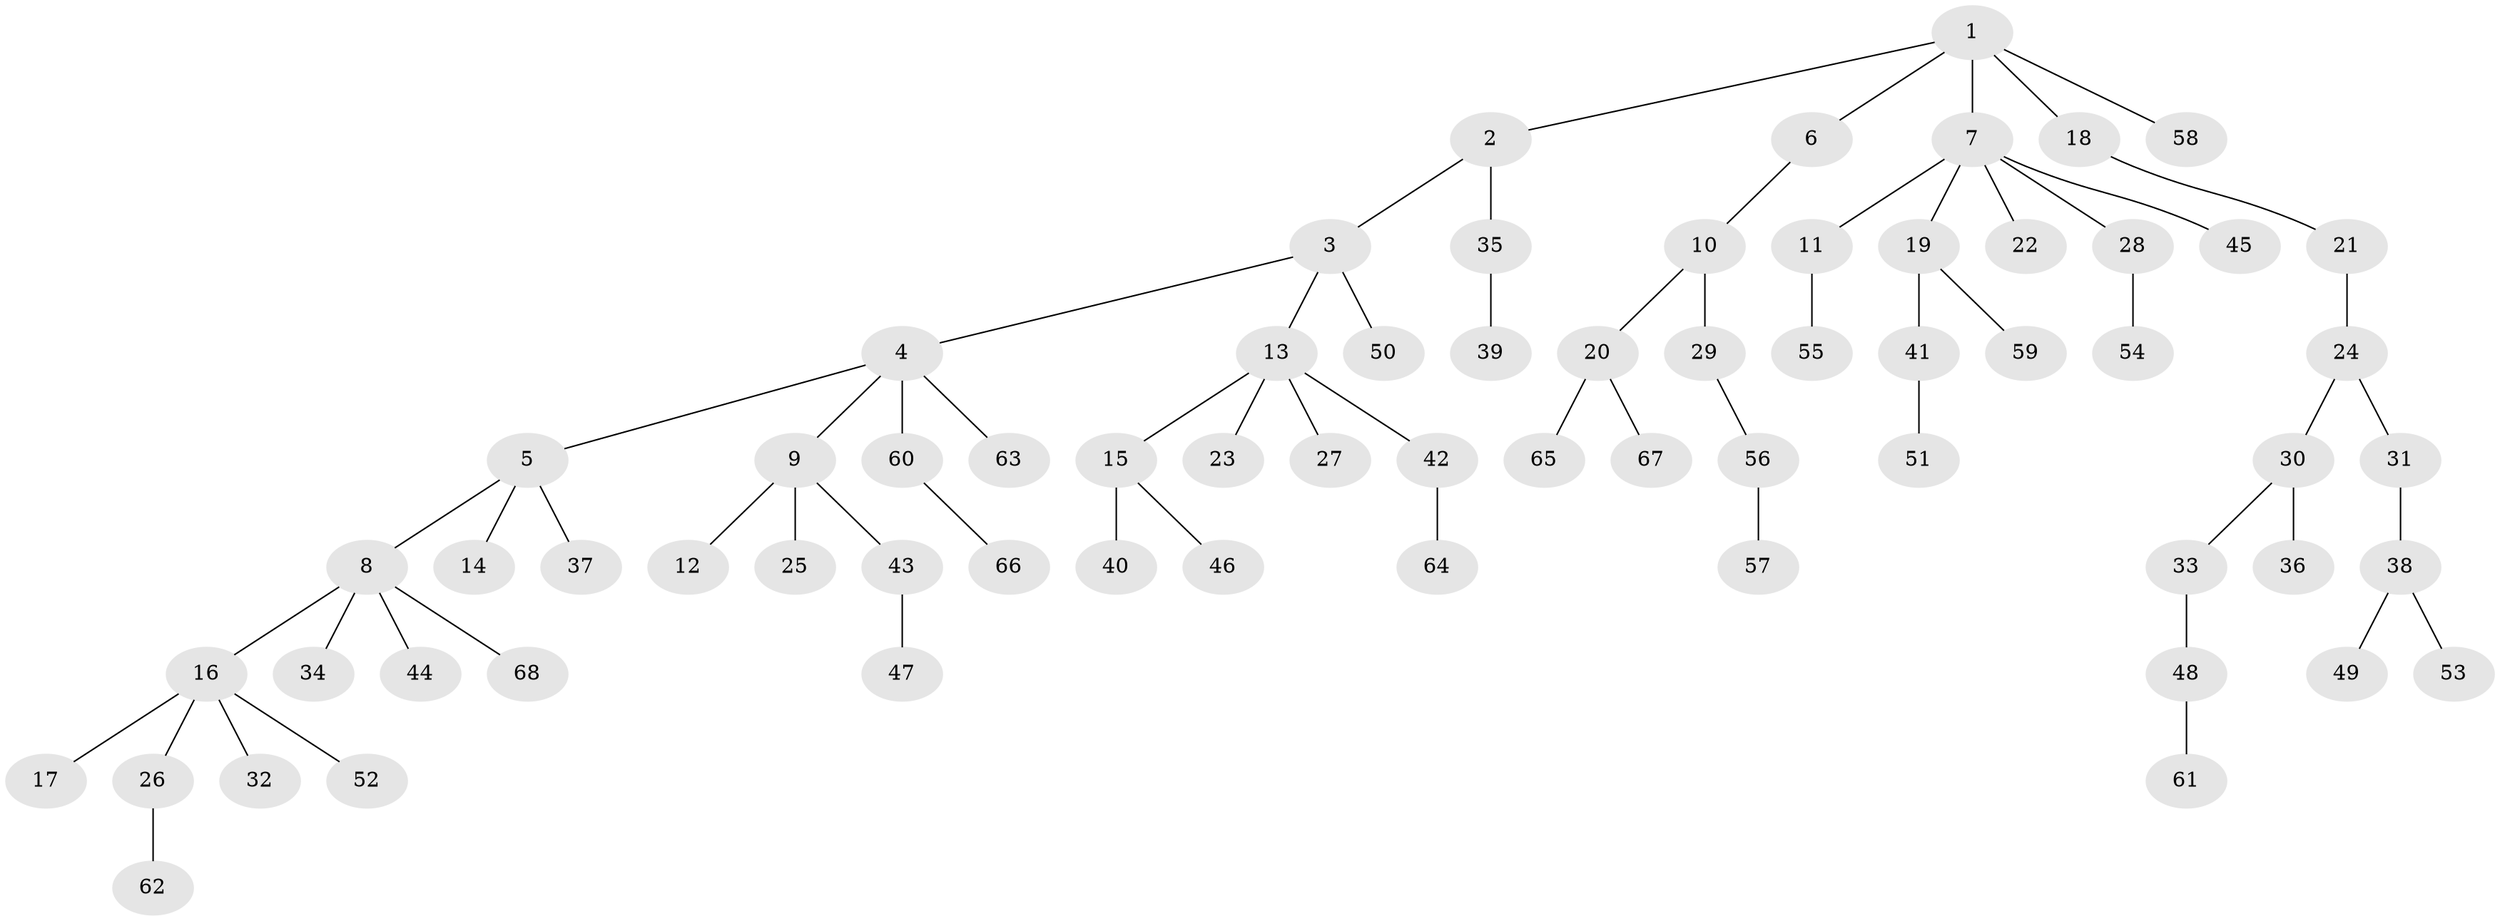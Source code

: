 // coarse degree distribution, {1: 0.8148148148148148, 2: 0.1111111111111111, 14: 0.037037037037037035, 10: 0.037037037037037035}
// Generated by graph-tools (version 1.1) at 2025/56/03/04/25 21:56:31]
// undirected, 68 vertices, 67 edges
graph export_dot {
graph [start="1"]
  node [color=gray90,style=filled];
  1;
  2;
  3;
  4;
  5;
  6;
  7;
  8;
  9;
  10;
  11;
  12;
  13;
  14;
  15;
  16;
  17;
  18;
  19;
  20;
  21;
  22;
  23;
  24;
  25;
  26;
  27;
  28;
  29;
  30;
  31;
  32;
  33;
  34;
  35;
  36;
  37;
  38;
  39;
  40;
  41;
  42;
  43;
  44;
  45;
  46;
  47;
  48;
  49;
  50;
  51;
  52;
  53;
  54;
  55;
  56;
  57;
  58;
  59;
  60;
  61;
  62;
  63;
  64;
  65;
  66;
  67;
  68;
  1 -- 2;
  1 -- 6;
  1 -- 7;
  1 -- 18;
  1 -- 58;
  2 -- 3;
  2 -- 35;
  3 -- 4;
  3 -- 13;
  3 -- 50;
  4 -- 5;
  4 -- 9;
  4 -- 60;
  4 -- 63;
  5 -- 8;
  5 -- 14;
  5 -- 37;
  6 -- 10;
  7 -- 11;
  7 -- 19;
  7 -- 22;
  7 -- 28;
  7 -- 45;
  8 -- 16;
  8 -- 34;
  8 -- 44;
  8 -- 68;
  9 -- 12;
  9 -- 25;
  9 -- 43;
  10 -- 20;
  10 -- 29;
  11 -- 55;
  13 -- 15;
  13 -- 23;
  13 -- 27;
  13 -- 42;
  15 -- 40;
  15 -- 46;
  16 -- 17;
  16 -- 26;
  16 -- 32;
  16 -- 52;
  18 -- 21;
  19 -- 41;
  19 -- 59;
  20 -- 65;
  20 -- 67;
  21 -- 24;
  24 -- 30;
  24 -- 31;
  26 -- 62;
  28 -- 54;
  29 -- 56;
  30 -- 33;
  30 -- 36;
  31 -- 38;
  33 -- 48;
  35 -- 39;
  38 -- 49;
  38 -- 53;
  41 -- 51;
  42 -- 64;
  43 -- 47;
  48 -- 61;
  56 -- 57;
  60 -- 66;
}
